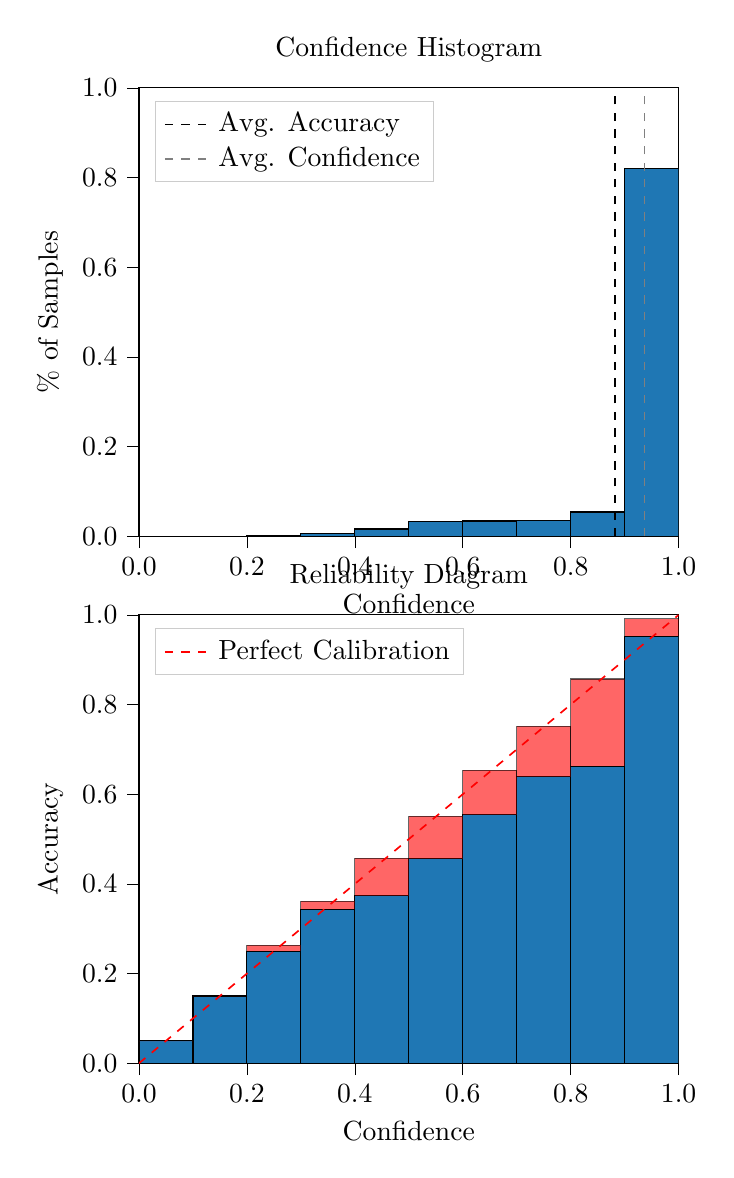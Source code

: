 % This file was created by tikzplotlib v0.9.8.
\begin{tikzpicture}

\definecolor{color0}{rgb}{0.122,0.467,0.706}

\begin{groupplot}[group style={group size=1 by 2}]
\nextgroupplot[
legend cell align={left},
legend style={
  fill opacity=0.8,
  draw opacity=1,
  text opacity=1,
  at={(0.03,0.97)},
  anchor=north west,
  draw=white!80!black
},
tick align=outside,
tick pos=left,
title={Confidence Histogram},
x grid style={white!69.02!black},
xlabel={Confidence},
xmin=0, xmax=1,
xtick style={color=black},
xtick={0,0.2,0.4,0.6,0.8,1},
xticklabels={0.0,0.2,0.4,0.6,0.8,1.0},
y grid style={white!69.02!black},
ylabel={\% of Samples},
ymin=0, ymax=1,
ytick style={color=black},
ytick={0,0.2,0.4,0.6,0.8,1},
yticklabels={0.0,0.2,0.4,0.6,0.8,1.0}
]
\draw[draw=black,fill=color0] (axis cs:-6.939e-18,0) rectangle (axis cs:0.1,0);
\draw[draw=black,fill=color0] (axis cs:0.1,0) rectangle (axis cs:0.2,0);
\draw[draw=black,fill=color0] (axis cs:0.2,0) rectangle (axis cs:0.3,0.001);
\draw[draw=black,fill=color0] (axis cs:0.3,0) rectangle (axis cs:0.4,0.007);
\draw[draw=black,fill=color0] (axis cs:0.4,0) rectangle (axis cs:0.5,0.016);
\draw[draw=black,fill=color0] (axis cs:0.5,0) rectangle (axis cs:0.6,0.032);
\draw[draw=black,fill=color0] (axis cs:0.6,0) rectangle (axis cs:0.7,0.034);
\draw[draw=black,fill=color0] (axis cs:0.7,0) rectangle (axis cs:0.8,0.036);
\draw[draw=black,fill=color0] (axis cs:0.8,0) rectangle (axis cs:0.9,0.054);
\draw[draw=black,fill=color0] (axis cs:0.9,0) rectangle (axis cs:1,0.82);
\addplot [semithick, black, dashed]
table {%
0.882 0
0.882 1
};
\addlegendentry{Avg. Accuracy}
\addplot [semithick, white!50.196!black, dashed]
table {%
0.937 0
0.937 1
};
\addlegendentry{Avg. Confidence}

\nextgroupplot[
legend cell align={left},
legend style={
  fill opacity=0.8,
  draw opacity=1,
  text opacity=1,
  at={(0.03,0.97)},
  anchor=north west,
  draw=white!80!black
},
tick align=outside,
tick pos=left,
title={Reliability Diagram},
x grid style={white!69.02!black},
xlabel={Confidence},
xmin=0, xmax=1,
xtick style={color=black},
xtick={0,0.2,0.4,0.6,0.8,1},
xticklabels={0.0,0.2,0.4,0.6,0.8,1.0},
y grid style={white!69.02!black},
ylabel={Accuracy},
ymin=0, ymax=1,
ytick style={color=black},
ytick={0,0.2,0.4,0.6,0.8,1},
yticklabels={0.0,0.2,0.4,0.6,0.8,1.0}
]
\draw[draw=black,fill=color0] (axis cs:-6.939e-18,0) rectangle (axis cs:0.1,0.05);
\draw[draw=black,fill=color0] (axis cs:0.1,0) rectangle (axis cs:0.2,0.15);
\draw[draw=black,fill=color0] (axis cs:0.2,0) rectangle (axis cs:0.3,0.25);
\draw[draw=black,fill=color0] (axis cs:0.3,0) rectangle (axis cs:0.4,0.343);
\draw[draw=black,fill=color0] (axis cs:0.4,0) rectangle (axis cs:0.5,0.374);
\draw[draw=black,fill=color0] (axis cs:0.5,0) rectangle (axis cs:0.6,0.456);
\draw[draw=black,fill=color0] (axis cs:0.6,0) rectangle (axis cs:0.7,0.554);
\draw[draw=black,fill=color0] (axis cs:0.7,0) rectangle (axis cs:0.8,0.639);
\draw[draw=black,fill=color0] (axis cs:0.8,0) rectangle (axis cs:0.9,0.662);
\draw[draw=black,fill=color0] (axis cs:0.9,0) rectangle (axis cs:1,0.952);
\draw[draw=black,fill=red,opacity=0.6] (axis cs:-6.939e-18,0.05) rectangle (axis cs:0.1,0.05);
\draw[draw=black,fill=red,opacity=0.6] (axis cs:0.1,0.15) rectangle (axis cs:0.2,0.15);
\draw[draw=black,fill=red,opacity=0.6] (axis cs:0.2,0.25) rectangle (axis cs:0.3,0.263);
\draw[draw=black,fill=red,opacity=0.6] (axis cs:0.3,0.343) rectangle (axis cs:0.4,0.361);
\draw[draw=black,fill=red,opacity=0.6] (axis cs:0.4,0.374) rectangle (axis cs:0.5,0.457);
\draw[draw=black,fill=red,opacity=0.6] (axis cs:0.5,0.456) rectangle (axis cs:0.6,0.551);
\draw[draw=black,fill=red,opacity=0.6] (axis cs:0.6,0.554) rectangle (axis cs:0.7,0.653);
\draw[draw=black,fill=red,opacity=0.6] (axis cs:0.7,0.639) rectangle (axis cs:0.8,0.752);
\draw[draw=black,fill=red,opacity=0.6] (axis cs:0.8,0.662) rectangle (axis cs:0.9,0.857);
\draw[draw=black,fill=red,opacity=0.6] (axis cs:0.9,0.952) rectangle (axis cs:1,0.992);
\addplot [semithick, red, dashed]
table {%
0 0
1 1
};
\addlegendentry{Perfect Calibration}
\end{groupplot}

\end{tikzpicture}
